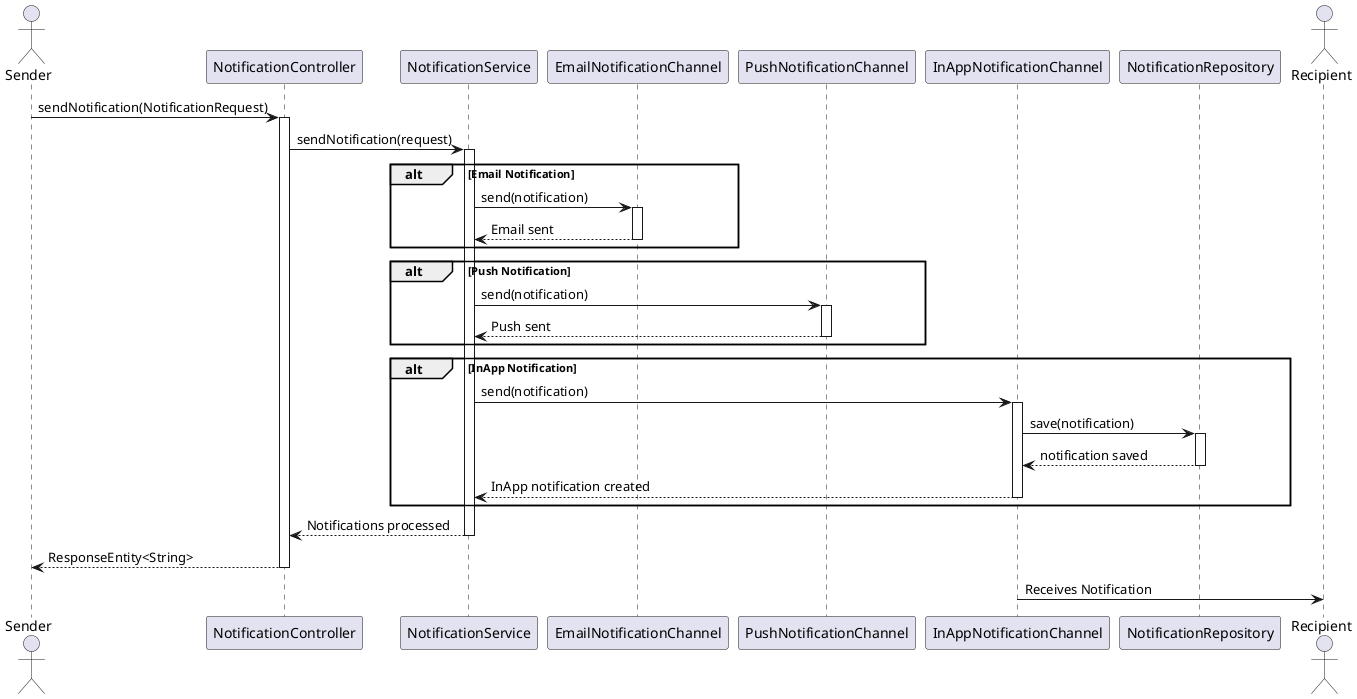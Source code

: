 @startuml
actor Sender
participant "NotificationController" as Controller
'participant "AsyncNotificationService" as AsyncService
participant "NotificationService" as NotificationService
participant "EmailNotificationChannel" as EmailChannel
participant "PushNotificationChannel" as PushChannel
participant "InAppNotificationChannel" as InAppChannel
participant "NotificationRepository" as Repository
actor Recipient

Sender -> Controller : sendNotification(NotificationRequest)
activate Controller

'Controller -> AsyncService : sendAsyncNotification(request)
'activate AsyncService

Controller -> NotificationService : sendNotification(request)
activate NotificationService

alt Email Notification
    NotificationService -> EmailChannel : send(notification)
    activate EmailChannel
    EmailChannel --> NotificationService : Email sent
    deactivate EmailChannel
end

alt Push Notification
    NotificationService -> PushChannel : send(notification)
    activate PushChannel
    PushChannel --> NotificationService : Push sent
    deactivate PushChannel
end

alt InApp Notification
    NotificationService -> InAppChannel : send(notification)
    activate InAppChannel
    InAppChannel -> Repository : save(notification)
    activate Repository
    Repository --> InAppChannel : notification saved
    deactivate Repository
    InAppChannel --> NotificationService : InApp notification created
    deactivate InAppChannel
end

NotificationService --> Controller : Notifications processed
deactivate NotificationService

Controller --> Sender : ResponseEntity<String>
deactivate Controller

Recipient <- InAppChannel : Receives Notification
@enduml